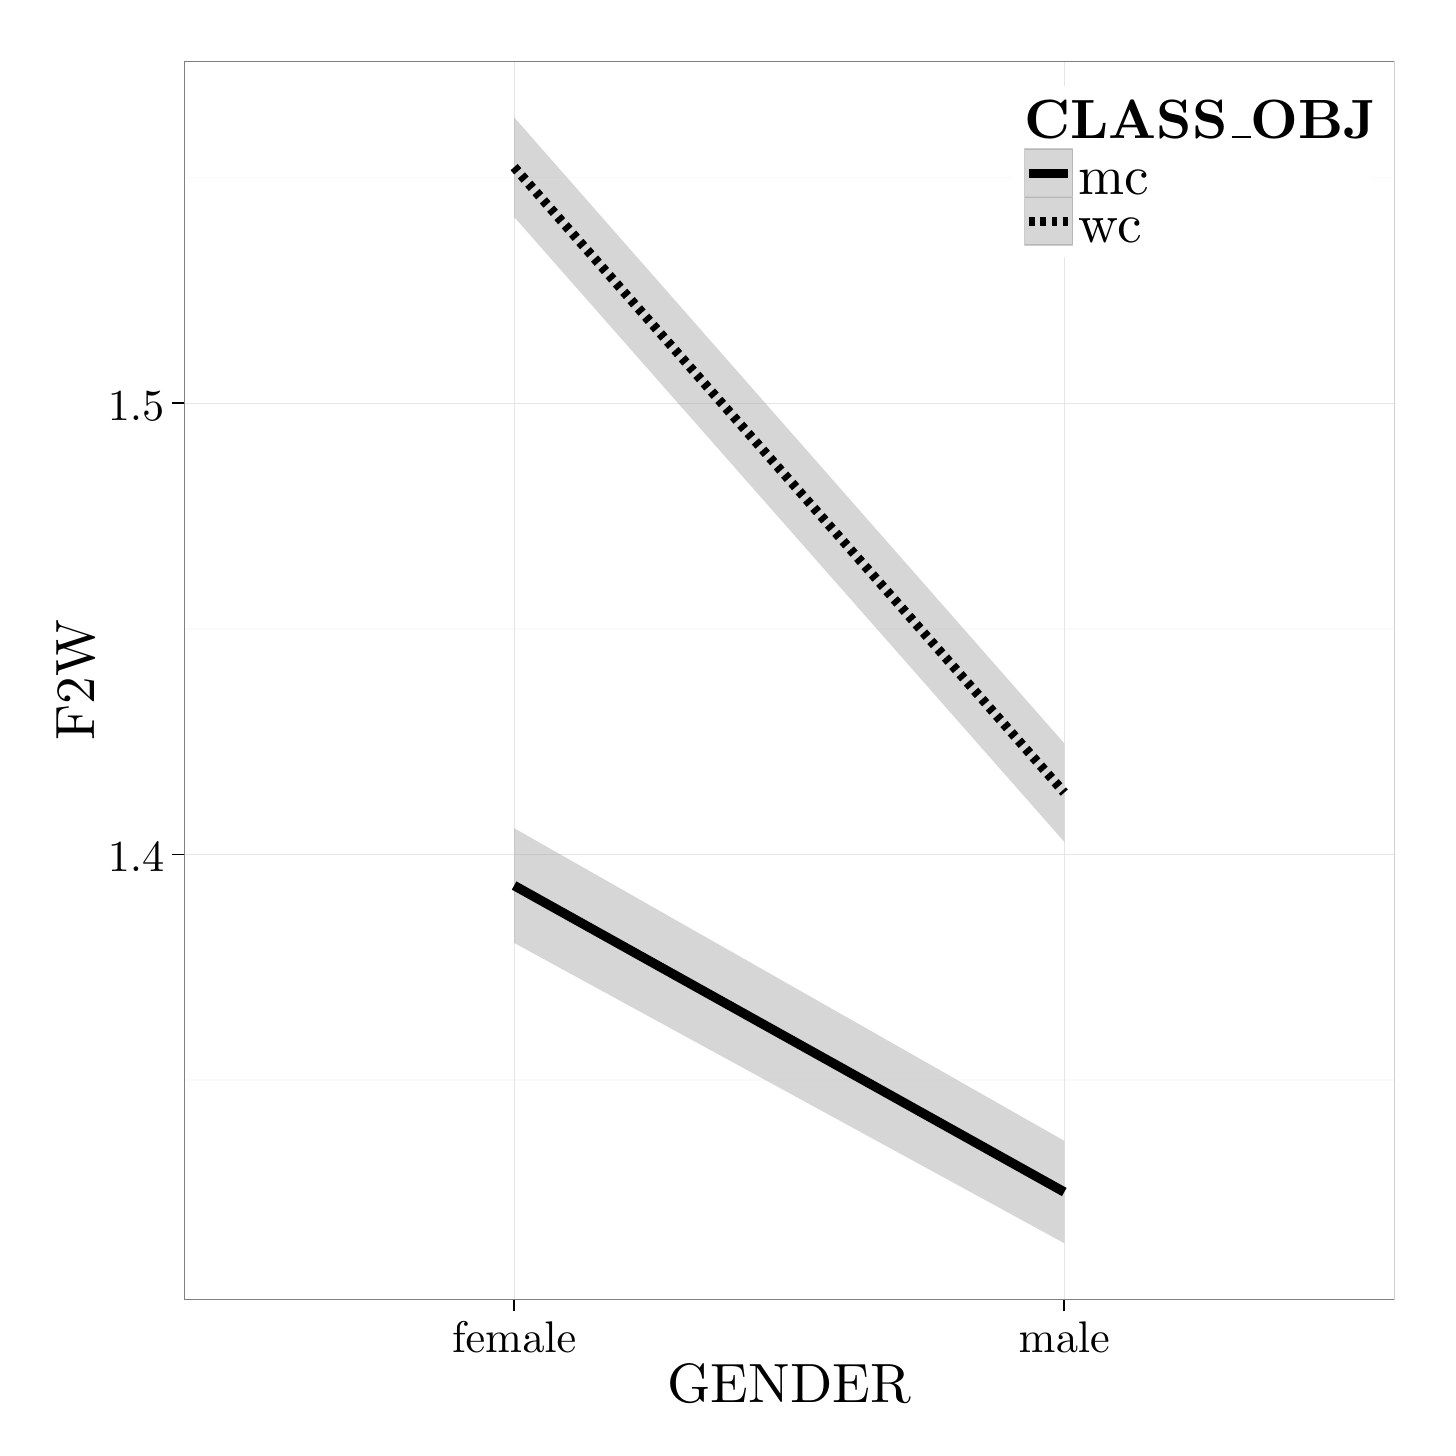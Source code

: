 % Created by tikzDevice version 0.8.1 on 2016-02-09 02:14:58
% !TEX encoding = UTF-8 Unicode
\begin{tikzpicture}[x=1pt,y=1pt]
\definecolor{fillColor}{RGB}{255,255,255}
\path[use as bounding box,fill=fillColor,fill opacity=0.00] (0,0) rectangle (505.89,505.89);
\begin{scope}
\path[clip] (  0.00,  0.00) rectangle (505.89,505.89);
\definecolor{drawColor}{RGB}{255,255,255}
\definecolor{fillColor}{RGB}{255,255,255}

\path[draw=drawColor,line width= 0.6pt,line join=round,line cap=round,fill=fillColor] (  0.00, -0.00) rectangle (505.89,505.89);
\end{scope}
\begin{scope}
\path[clip] ( 56.50, 46.31) rectangle (493.85,493.84);
\definecolor{fillColor}{RGB}{255,255,255}

\path[fill=fillColor] ( 56.50, 46.31) rectangle (493.85,493.84);
\definecolor{drawColor}{gray}{0.98}

\path[draw=drawColor,line width= 0.6pt,line join=round] ( 56.50,125.52) --
	(493.85,125.52);

\path[draw=drawColor,line width= 0.6pt,line join=round] ( 56.50,288.60) --
	(493.85,288.60);

\path[draw=drawColor,line width= 0.6pt,line join=round] ( 56.50,451.69) --
	(493.85,451.69);
\definecolor{drawColor}{gray}{0.90}

\path[draw=drawColor,line width= 0.2pt,line join=round] ( 56.50,207.06) --
	(493.85,207.06);

\path[draw=drawColor,line width= 0.2pt,line join=round] ( 56.50,370.15) --
	(493.85,370.15);

\path[draw=drawColor,line width= 0.2pt,line join=round] (175.78, 46.31) --
	(175.78,493.84);

\path[draw=drawColor,line width= 0.2pt,line join=round] (374.57, 46.31) --
	(374.57,493.84);
\definecolor{fillColor}{RGB}{153,153,153}

\path[fill=fillColor,fill opacity=0.40] (175.78,216.62) --
	(374.57,103.65) --
	(374.57, 66.65) --
	(175.78,175.17) --
	cycle;
\definecolor{drawColor}{RGB}{0,0,0}

\path[draw=drawColor,line width= 3.4pt,line join=round] (175.78,195.90) --
	(374.57, 85.15);

\path[fill=fillColor,fill opacity=0.40] (175.78,473.50) --
	(374.57,247.27) --
	(374.57,211.69) --
	(175.78,437.48) --
	cycle;

\path[draw=drawColor,line width= 3.4pt,dash pattern=on 2pt off 2pt ,line join=round] (175.78,455.49) --
	(374.57,229.48);
\definecolor{drawColor}{gray}{0.50}

\path[draw=drawColor,line width= 0.6pt,line join=round,line cap=round] ( 56.50, 46.31) rectangle (493.85,493.84);
\end{scope}
\begin{scope}
\path[clip] (  0.00,  0.00) rectangle (505.89,505.89);
\definecolor{drawColor}{RGB}{0,0,0}

\node[text=drawColor,anchor=base east,inner sep=0pt, outer sep=0pt, scale=  1.60] at ( 49.39,201.03) {1.4};

\node[text=drawColor,anchor=base east,inner sep=0pt, outer sep=0pt, scale=  1.60] at ( 49.39,364.11) {1.5};
\end{scope}
\begin{scope}
\path[clip] (  0.00,  0.00) rectangle (505.89,505.89);
\definecolor{drawColor}{RGB}{0,0,0}

\path[draw=drawColor,line width= 0.6pt,line join=round] ( 52.24,207.06) --
	( 56.50,207.06);

\path[draw=drawColor,line width= 0.6pt,line join=round] ( 52.24,370.15) --
	( 56.50,370.15);
\end{scope}
\begin{scope}
\path[clip] (  0.00,  0.00) rectangle (505.89,505.89);
\definecolor{drawColor}{RGB}{0,0,0}

\path[draw=drawColor,line width= 0.6pt,line join=round] (175.78, 42.04) --
	(175.78, 46.31);

\path[draw=drawColor,line width= 0.6pt,line join=round] (374.57, 42.04) --
	(374.57, 46.31);
\end{scope}
\begin{scope}
\path[clip] (  0.00,  0.00) rectangle (505.89,505.89);
\definecolor{drawColor}{RGB}{0,0,0}

\node[text=drawColor,anchor=base,inner sep=0pt, outer sep=0pt, scale=  1.60] at (175.78, 27.13) {female};

\node[text=drawColor,anchor=base,inner sep=0pt, outer sep=0pt, scale=  1.60] at (374.57, 27.13) {male};
\end{scope}
\begin{scope}
\path[clip] (  0.00,  0.00) rectangle (505.89,505.89);
\definecolor{drawColor}{RGB}{0,0,0}

\node[text=drawColor,anchor=base,inner sep=0pt, outer sep=0pt, scale=  2.00] at (275.17,  9.03) {GENDER};
\end{scope}
\begin{scope}
\path[clip] (  0.00,  0.00) rectangle (505.89,505.89);
\definecolor{drawColor}{RGB}{0,0,0}

\node[text=drawColor,rotate= 90.00,anchor=base,inner sep=0pt, outer sep=0pt, scale=  2.00] at ( 24.12,270.08) {F2W};
\end{scope}
\begin{scope}
\path[clip] (  0.00,  0.00) rectangle (505.89,505.89);
\definecolor{fillColor}{RGB}{255,255,255}

\path[fill=fillColor] (355.97,423.00) rectangle (484.98,484.98);
\end{scope}
\begin{scope}
\path[clip] (  0.00,  0.00) rectangle (505.89,505.89);
\definecolor{drawColor}{RGB}{0,0,0}

\node[text=drawColor,anchor=base west,inner sep=0pt, outer sep=0pt, scale=  2.00] at (360.24,465.96) {\bfseries CLASS{\_{}}OBJ};
\end{scope}
\begin{scope}
\path[clip] (  0.00,  0.00) rectangle (505.89,505.89);
\definecolor{drawColor}{gray}{0.80}
\definecolor{fillColor}{RGB}{255,255,255}

\path[draw=drawColor,line width= 0.6pt,line join=round,line cap=round,fill=fillColor] (360.24,444.61) rectangle (377.58,461.96);
\end{scope}
\begin{scope}
\path[clip] (  0.00,  0.00) rectangle (505.89,505.89);
\definecolor{fillColor}{RGB}{153,153,153}

\path[fill=fillColor,fill opacity=0.40] (360.24,444.61) rectangle (377.58,461.96);
\definecolor{drawColor}{RGB}{0,0,0}

\path[draw=drawColor,line width= 3.4pt,line join=round] (361.97,453.29) -- (375.85,453.29);
\end{scope}
\begin{scope}
\path[clip] (  0.00,  0.00) rectangle (505.89,505.89);
\definecolor{drawColor}{gray}{0.80}
\definecolor{fillColor}{RGB}{255,255,255}

\path[draw=drawColor,line width= 0.6pt,line join=round,line cap=round,fill=fillColor] (360.24,427.27) rectangle (377.58,444.61);
\end{scope}
\begin{scope}
\path[clip] (  0.00,  0.00) rectangle (505.89,505.89);
\definecolor{fillColor}{RGB}{153,153,153}

\path[fill=fillColor,fill opacity=0.40] (360.24,427.27) rectangle (377.58,444.61);
\definecolor{drawColor}{RGB}{0,0,0}

\path[draw=drawColor,line width= 3.4pt,dash pattern=on 2pt off 2pt ,line join=round] (361.97,435.94) -- (375.85,435.94);
\end{scope}
\begin{scope}
\path[clip] (  0.00,  0.00) rectangle (505.89,505.89);
\definecolor{drawColor}{RGB}{0,0,0}

\node[text=drawColor,anchor=base west,inner sep=0pt, outer sep=0pt, scale=  2.00] at (379.75,445.75) {mc};
\end{scope}
\begin{scope}
\path[clip] (  0.00,  0.00) rectangle (505.89,505.89);
\definecolor{drawColor}{RGB}{0,0,0}

\node[text=drawColor,anchor=base west,inner sep=0pt, outer sep=0pt, scale=  2.00] at (379.75,428.40) {wc};
\end{scope}
\end{tikzpicture}
